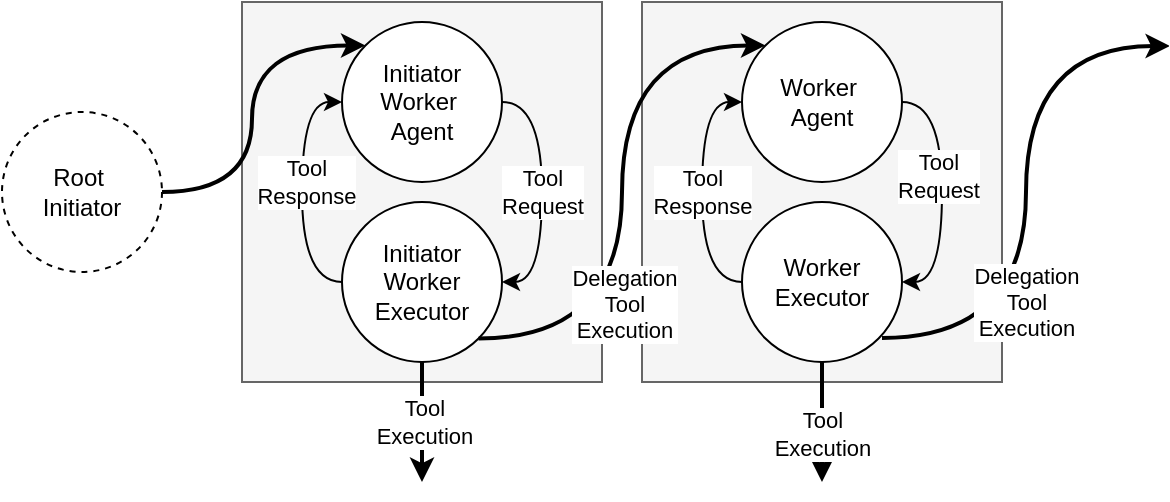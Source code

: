 <mxfile version="27.0.5">
  <diagram name="Page-1" id="ZVJle6ZEyN7UsiVQt79V">
    <mxGraphModel dx="1018" dy="674" grid="1" gridSize="10" guides="1" tooltips="1" connect="1" arrows="1" fold="1" page="1" pageScale="1" pageWidth="827" pageHeight="1169" math="0" shadow="0">
      <root>
        <mxCell id="0" />
        <mxCell id="1" parent="0" />
        <mxCell id="OtwXWuuuGbDqAqiz1RTq-4" value="" style="rounded=0;whiteSpace=wrap;html=1;fillColor=#f5f5f5;fontColor=#333333;strokeColor=#666666;" parent="1" vertex="1">
          <mxGeometry x="240" y="120" width="180" height="190" as="geometry" />
        </mxCell>
        <mxCell id="OtwXWuuuGbDqAqiz1RTq-11" style="rounded=0;orthogonalLoop=1;jettySize=auto;html=1;entryX=0;entryY=0;entryDx=0;entryDy=0;edgeStyle=orthogonalEdgeStyle;curved=1;strokeWidth=2;" parent="1" source="OtwXWuuuGbDqAqiz1RTq-1" target="OtwXWuuuGbDqAqiz1RTq-2" edge="1">
          <mxGeometry relative="1" as="geometry" />
        </mxCell>
        <mxCell id="OtwXWuuuGbDqAqiz1RTq-1" value="Root&amp;nbsp;&lt;div&gt;Initiator&lt;/div&gt;" style="ellipse;whiteSpace=wrap;html=1;aspect=fixed;dashed=1;" parent="1" vertex="1">
          <mxGeometry x="120" y="175" width="80" height="80" as="geometry" />
        </mxCell>
        <mxCell id="OtwXWuuuGbDqAqiz1RTq-10" value="Tool&lt;br&gt;Request" style="edgeStyle=orthogonalEdgeStyle;rounded=0;orthogonalLoop=1;jettySize=auto;html=1;exitX=1;exitY=0.5;exitDx=0;exitDy=0;entryX=1;entryY=0.5;entryDx=0;entryDy=0;curved=1;" parent="1" source="OtwXWuuuGbDqAqiz1RTq-2" target="OtwXWuuuGbDqAqiz1RTq-3" edge="1">
          <mxGeometry relative="1" as="geometry" />
        </mxCell>
        <mxCell id="OtwXWuuuGbDqAqiz1RTq-2" value="Initiator&lt;div&gt;Worker&amp;nbsp;&lt;div&gt;Agent&lt;/div&gt;&lt;/div&gt;" style="ellipse;whiteSpace=wrap;html=1;aspect=fixed;" parent="1" vertex="1">
          <mxGeometry x="290" y="130" width="80" height="80" as="geometry" />
        </mxCell>
        <mxCell id="OtwXWuuuGbDqAqiz1RTq-9" style="edgeStyle=orthogonalEdgeStyle;rounded=0;orthogonalLoop=1;jettySize=auto;html=1;exitX=0;exitY=0.5;exitDx=0;exitDy=0;entryX=0;entryY=0.5;entryDx=0;entryDy=0;curved=1;" parent="1" source="OtwXWuuuGbDqAqiz1RTq-3" target="OtwXWuuuGbDqAqiz1RTq-2" edge="1">
          <mxGeometry relative="1" as="geometry" />
        </mxCell>
        <mxCell id="OtwXWuuuGbDqAqiz1RTq-20" value="Tool&lt;br&gt;Response" style="edgeLabel;html=1;align=center;verticalAlign=middle;resizable=0;points=[];" parent="OtwXWuuuGbDqAqiz1RTq-9" vertex="1" connectable="0">
          <mxGeometry x="0.077" y="-2" relative="1" as="geometry">
            <mxPoint as="offset" />
          </mxGeometry>
        </mxCell>
        <mxCell id="OtwXWuuuGbDqAqiz1RTq-22" value="Tool&lt;div&gt;Execution&lt;/div&gt;" style="edgeStyle=orthogonalEdgeStyle;rounded=0;orthogonalLoop=1;jettySize=auto;html=1;exitX=0.5;exitY=1;exitDx=0;exitDy=0;strokeWidth=2;" parent="1" source="OtwXWuuuGbDqAqiz1RTq-3" edge="1">
          <mxGeometry relative="1" as="geometry">
            <mxPoint x="330" y="360" as="targetPoint" />
          </mxGeometry>
        </mxCell>
        <mxCell id="OtwXWuuuGbDqAqiz1RTq-3" value="Initiator Worker Executor" style="ellipse;whiteSpace=wrap;html=1;aspect=fixed;" parent="1" vertex="1">
          <mxGeometry x="290" y="220" width="80" height="80" as="geometry" />
        </mxCell>
        <mxCell id="OtwXWuuuGbDqAqiz1RTq-13" value="" style="rounded=0;whiteSpace=wrap;html=1;fillColor=#f5f5f5;fontColor=#333333;strokeColor=#666666;" parent="1" vertex="1">
          <mxGeometry x="440" y="120" width="180" height="190" as="geometry" />
        </mxCell>
        <mxCell id="OtwXWuuuGbDqAqiz1RTq-14" style="edgeStyle=orthogonalEdgeStyle;rounded=0;orthogonalLoop=1;jettySize=auto;html=1;exitX=1;exitY=0.5;exitDx=0;exitDy=0;entryX=1;entryY=0.5;entryDx=0;entryDy=0;curved=1;" parent="1" source="OtwXWuuuGbDqAqiz1RTq-15" target="OtwXWuuuGbDqAqiz1RTq-17" edge="1">
          <mxGeometry relative="1" as="geometry" />
        </mxCell>
        <mxCell id="OtwXWuuuGbDqAqiz1RTq-19" value="Tool&lt;br&gt;Request" style="edgeLabel;html=1;align=center;verticalAlign=middle;resizable=0;points=[];" parent="OtwXWuuuGbDqAqiz1RTq-14" vertex="1" connectable="0">
          <mxGeometry x="-0.123" y="-2" relative="1" as="geometry">
            <mxPoint as="offset" />
          </mxGeometry>
        </mxCell>
        <mxCell id="OtwXWuuuGbDqAqiz1RTq-15" value="&lt;div&gt;Worker&amp;nbsp;&lt;div&gt;Agent&lt;/div&gt;&lt;/div&gt;" style="ellipse;whiteSpace=wrap;html=1;aspect=fixed;" parent="1" vertex="1">
          <mxGeometry x="490" y="130" width="80" height="80" as="geometry" />
        </mxCell>
        <mxCell id="OtwXWuuuGbDqAqiz1RTq-16" value="&lt;meta charset=&quot;utf-8&quot;&gt;&lt;span style=&quot;color: rgb(0, 0, 0); font-family: Helvetica; font-size: 11px; font-style: normal; font-variant-ligatures: normal; font-variant-caps: normal; font-weight: 400; letter-spacing: normal; orphans: 2; text-align: center; text-indent: 0px; text-transform: none; widows: 2; word-spacing: 0px; -webkit-text-stroke-width: 0px; white-space: nowrap; background-color: rgb(255, 255, 255); text-decoration-thickness: initial; text-decoration-style: initial; text-decoration-color: initial; display: inline !important; float: none;&quot;&gt;Tool&lt;/span&gt;&lt;br style=&quot;forced-color-adjust: none; color: rgb(0, 0, 0); font-family: Helvetica; font-size: 11px; font-style: normal; font-variant-ligatures: normal; font-variant-caps: normal; font-weight: 400; letter-spacing: normal; orphans: 2; text-align: center; text-indent: 0px; text-transform: none; widows: 2; word-spacing: 0px; -webkit-text-stroke-width: 0px; white-space: nowrap; text-decoration-thickness: initial; text-decoration-style: initial; text-decoration-color: initial;&quot;&gt;&lt;span style=&quot;color: rgb(0, 0, 0); font-family: Helvetica; font-size: 11px; font-style: normal; font-variant-ligatures: normal; font-variant-caps: normal; font-weight: 400; letter-spacing: normal; orphans: 2; text-align: center; text-indent: 0px; text-transform: none; widows: 2; word-spacing: 0px; -webkit-text-stroke-width: 0px; white-space: nowrap; background-color: rgb(255, 255, 255); text-decoration-thickness: initial; text-decoration-style: initial; text-decoration-color: initial; display: inline !important; float: none;&quot;&gt;Response&lt;/span&gt;" style="edgeStyle=orthogonalEdgeStyle;rounded=0;orthogonalLoop=1;jettySize=auto;html=1;exitX=0;exitY=0.5;exitDx=0;exitDy=0;entryX=0;entryY=0.5;entryDx=0;entryDy=0;curved=1;" parent="1" source="OtwXWuuuGbDqAqiz1RTq-17" target="OtwXWuuuGbDqAqiz1RTq-15" edge="1">
          <mxGeometry relative="1" as="geometry" />
        </mxCell>
        <mxCell id="OtwXWuuuGbDqAqiz1RTq-17" value="Worker Executor" style="ellipse;whiteSpace=wrap;html=1;aspect=fixed;" parent="1" vertex="1">
          <mxGeometry x="490" y="220" width="80" height="80" as="geometry" />
        </mxCell>
        <mxCell id="OtwXWuuuGbDqAqiz1RTq-18" style="edgeStyle=orthogonalEdgeStyle;rounded=0;orthogonalLoop=1;jettySize=auto;html=1;entryX=0;entryY=0;entryDx=0;entryDy=0;exitX=1;exitY=1;exitDx=0;exitDy=0;curved=1;strokeWidth=2;" parent="1" source="OtwXWuuuGbDqAqiz1RTq-3" target="OtwXWuuuGbDqAqiz1RTq-15" edge="1">
          <mxGeometry relative="1" as="geometry">
            <Array as="points">
              <mxPoint x="430" y="288" />
              <mxPoint x="430" y="142" />
            </Array>
          </mxGeometry>
        </mxCell>
        <mxCell id="OtwXWuuuGbDqAqiz1RTq-24" value="Delegation&lt;br&gt;Tool&lt;br&gt;Execution" style="edgeLabel;html=1;align=center;verticalAlign=middle;resizable=0;points=[];" parent="OtwXWuuuGbDqAqiz1RTq-18" vertex="1" connectable="0">
          <mxGeometry x="-0.774" y="6" relative="1" as="geometry">
            <mxPoint x="39" y="-12" as="offset" />
          </mxGeometry>
        </mxCell>
        <mxCell id="OtwXWuuuGbDqAqiz1RTq-23" value="Tool&lt;div&gt;Execution&lt;/div&gt;" style="edgeStyle=orthogonalEdgeStyle;rounded=0;orthogonalLoop=1;jettySize=auto;html=1;strokeWidth=2;" parent="1" edge="1">
          <mxGeometry x="0.2" relative="1" as="geometry">
            <mxPoint x="530" y="360" as="targetPoint" />
            <mxPoint x="530" y="300" as="sourcePoint" />
            <mxPoint as="offset" />
          </mxGeometry>
        </mxCell>
        <mxCell id="PJStx-19Sn6ZfXqVkd28-1" style="edgeStyle=orthogonalEdgeStyle;rounded=0;orthogonalLoop=1;jettySize=auto;html=1;entryX=0;entryY=0;entryDx=0;entryDy=0;exitX=1;exitY=1;exitDx=0;exitDy=0;curved=1;strokeWidth=2;" edge="1" parent="1">
          <mxGeometry relative="1" as="geometry">
            <Array as="points">
              <mxPoint x="632" y="288" />
              <mxPoint x="632" y="142" />
            </Array>
            <mxPoint x="560" y="288" as="sourcePoint" />
            <mxPoint x="704" y="142" as="targetPoint" />
          </mxGeometry>
        </mxCell>
        <mxCell id="PJStx-19Sn6ZfXqVkd28-2" value="Delegation&lt;br&gt;Tool&lt;br&gt;Execution" style="edgeLabel;html=1;align=center;verticalAlign=middle;resizable=0;points=[];" vertex="1" connectable="0" parent="PJStx-19Sn6ZfXqVkd28-1">
          <mxGeometry x="-0.774" y="6" relative="1" as="geometry">
            <mxPoint x="39" y="-12" as="offset" />
          </mxGeometry>
        </mxCell>
      </root>
    </mxGraphModel>
  </diagram>
</mxfile>
